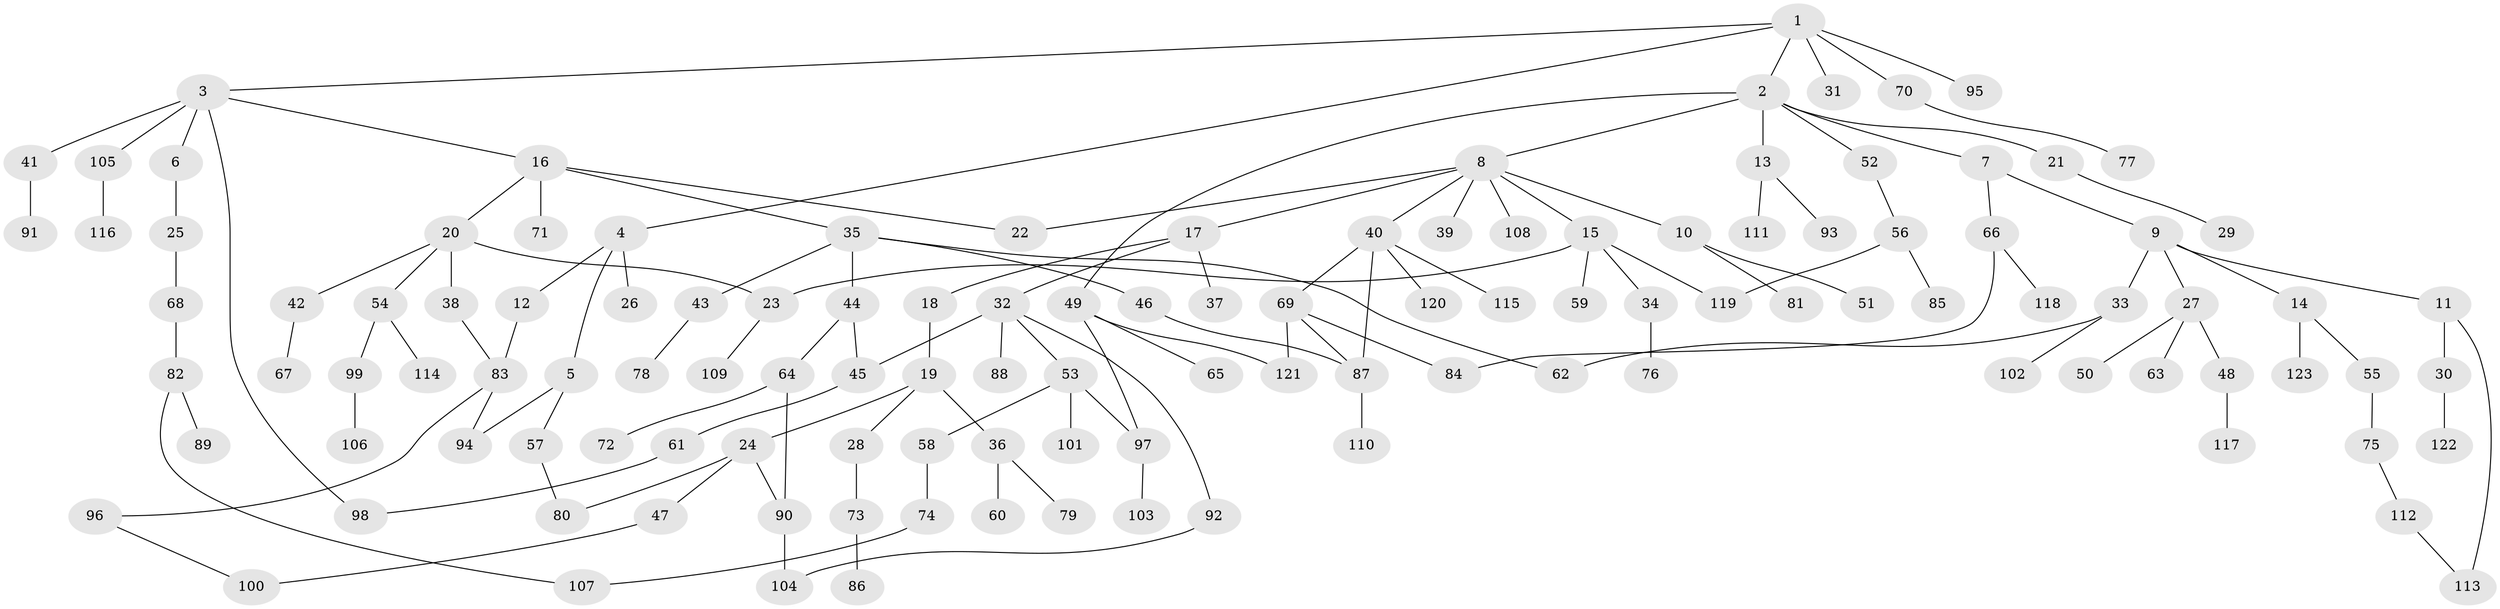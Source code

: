 // Generated by graph-tools (version 1.1) at 2025/01/03/09/25 03:01:07]
// undirected, 123 vertices, 141 edges
graph export_dot {
graph [start="1"]
  node [color=gray90,style=filled];
  1;
  2;
  3;
  4;
  5;
  6;
  7;
  8;
  9;
  10;
  11;
  12;
  13;
  14;
  15;
  16;
  17;
  18;
  19;
  20;
  21;
  22;
  23;
  24;
  25;
  26;
  27;
  28;
  29;
  30;
  31;
  32;
  33;
  34;
  35;
  36;
  37;
  38;
  39;
  40;
  41;
  42;
  43;
  44;
  45;
  46;
  47;
  48;
  49;
  50;
  51;
  52;
  53;
  54;
  55;
  56;
  57;
  58;
  59;
  60;
  61;
  62;
  63;
  64;
  65;
  66;
  67;
  68;
  69;
  70;
  71;
  72;
  73;
  74;
  75;
  76;
  77;
  78;
  79;
  80;
  81;
  82;
  83;
  84;
  85;
  86;
  87;
  88;
  89;
  90;
  91;
  92;
  93;
  94;
  95;
  96;
  97;
  98;
  99;
  100;
  101;
  102;
  103;
  104;
  105;
  106;
  107;
  108;
  109;
  110;
  111;
  112;
  113;
  114;
  115;
  116;
  117;
  118;
  119;
  120;
  121;
  122;
  123;
  1 -- 2;
  1 -- 3;
  1 -- 4;
  1 -- 31;
  1 -- 70;
  1 -- 95;
  2 -- 7;
  2 -- 8;
  2 -- 13;
  2 -- 21;
  2 -- 49;
  2 -- 52;
  3 -- 6;
  3 -- 16;
  3 -- 41;
  3 -- 98;
  3 -- 105;
  4 -- 5;
  4 -- 12;
  4 -- 26;
  5 -- 57;
  5 -- 94;
  6 -- 25;
  7 -- 9;
  7 -- 66;
  8 -- 10;
  8 -- 15;
  8 -- 17;
  8 -- 39;
  8 -- 40;
  8 -- 108;
  8 -- 22;
  9 -- 11;
  9 -- 14;
  9 -- 27;
  9 -- 33;
  10 -- 51;
  10 -- 81;
  11 -- 30;
  11 -- 113;
  12 -- 83;
  13 -- 93;
  13 -- 111;
  14 -- 55;
  14 -- 123;
  15 -- 34;
  15 -- 59;
  15 -- 119;
  15 -- 23;
  16 -- 20;
  16 -- 22;
  16 -- 35;
  16 -- 71;
  17 -- 18;
  17 -- 32;
  17 -- 37;
  18 -- 19;
  19 -- 24;
  19 -- 28;
  19 -- 36;
  20 -- 23;
  20 -- 38;
  20 -- 42;
  20 -- 54;
  21 -- 29;
  23 -- 109;
  24 -- 47;
  24 -- 90;
  24 -- 80;
  25 -- 68;
  27 -- 48;
  27 -- 50;
  27 -- 63;
  28 -- 73;
  30 -- 122;
  32 -- 45;
  32 -- 53;
  32 -- 88;
  32 -- 92;
  33 -- 62;
  33 -- 102;
  34 -- 76;
  35 -- 43;
  35 -- 44;
  35 -- 46;
  35 -- 62;
  36 -- 60;
  36 -- 79;
  38 -- 83;
  40 -- 69;
  40 -- 87;
  40 -- 115;
  40 -- 120;
  41 -- 91;
  42 -- 67;
  43 -- 78;
  44 -- 64;
  44 -- 45;
  45 -- 61;
  46 -- 87;
  47 -- 100;
  48 -- 117;
  49 -- 65;
  49 -- 97;
  49 -- 121;
  52 -- 56;
  53 -- 58;
  53 -- 101;
  53 -- 97;
  54 -- 99;
  54 -- 114;
  55 -- 75;
  56 -- 85;
  56 -- 119;
  57 -- 80;
  58 -- 74;
  61 -- 98;
  64 -- 72;
  64 -- 90;
  66 -- 118;
  66 -- 84;
  68 -- 82;
  69 -- 84;
  69 -- 87;
  69 -- 121;
  70 -- 77;
  73 -- 86;
  74 -- 107;
  75 -- 112;
  82 -- 89;
  82 -- 107;
  83 -- 94;
  83 -- 96;
  87 -- 110;
  90 -- 104;
  92 -- 104;
  96 -- 100;
  97 -- 103;
  99 -- 106;
  105 -- 116;
  112 -- 113;
}
